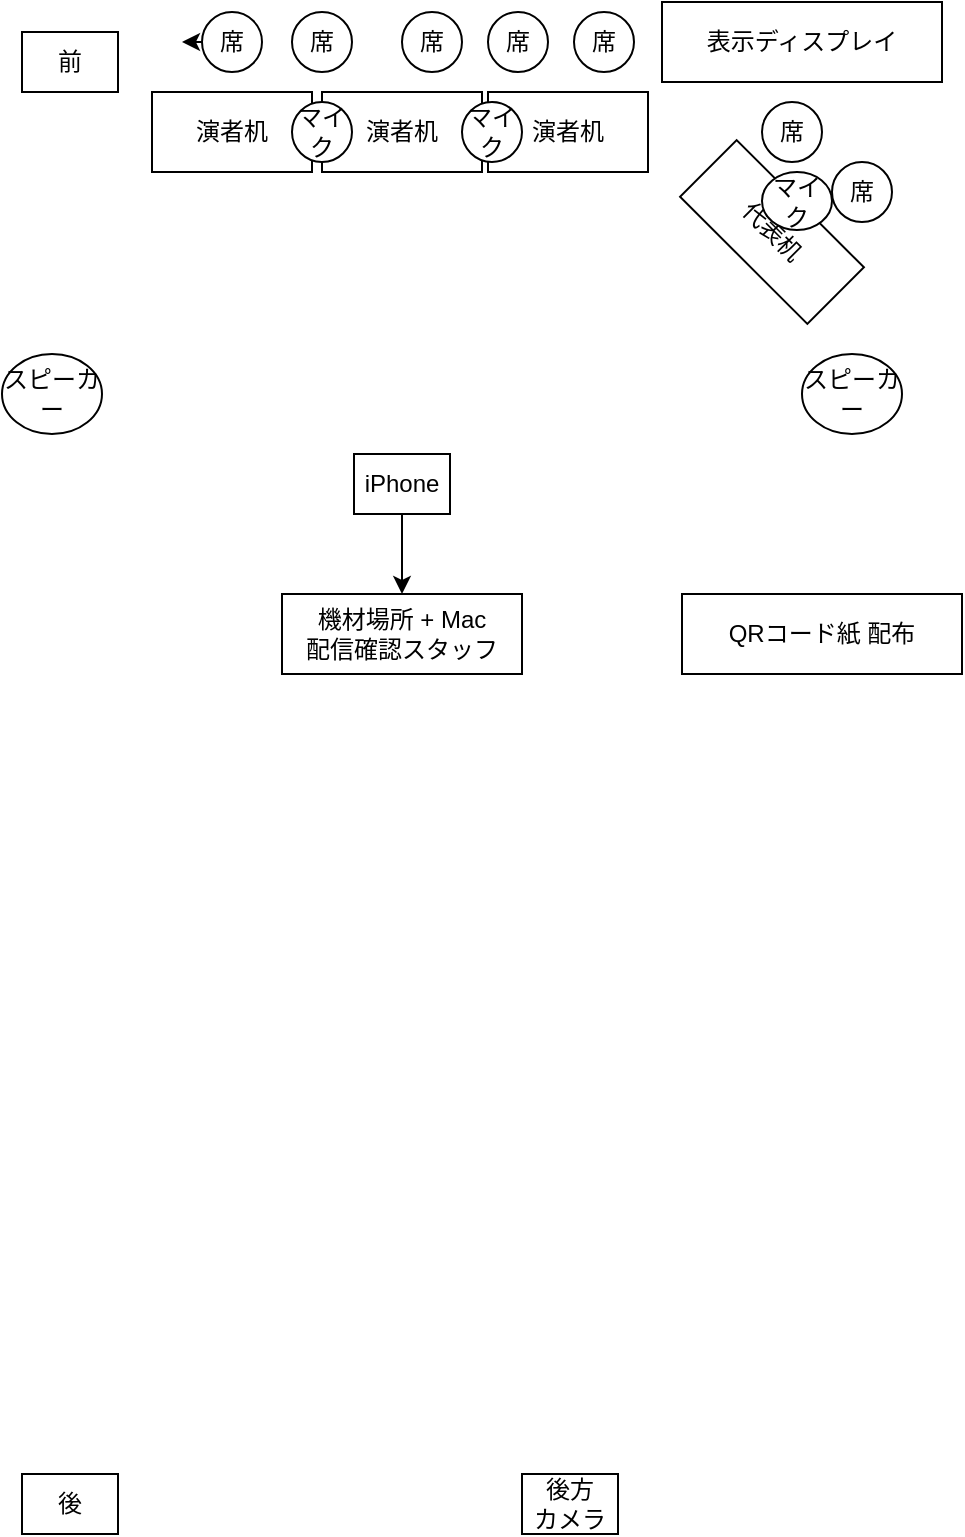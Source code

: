 <mxfile version="12.2.4" pages="1"><diagram id="eOF4Vr1scV9lLddSuIh4" name="Page-1"><mxGraphModel dx="670" dy="599" grid="1" gridSize="10" guides="1" tooltips="1" connect="1" arrows="1" fold="1" page="1" pageScale="1" pageWidth="827" pageHeight="1169" math="0" shadow="0"><root><mxCell id="0"/><mxCell id="1" parent="0"/><mxCell id="8" value="演者机" style="rounded=0;whiteSpace=wrap;html=1;" parent="1" vertex="1"><mxGeometry x="333" y="49" width="80" height="40" as="geometry"/></mxCell><mxCell id="9" value="代表机" style="rounded=0;whiteSpace=wrap;html=1;rotation=45;" parent="1" vertex="1"><mxGeometry x="430" y="99" width="90" height="40" as="geometry"/></mxCell><mxCell id="11" value="機材場所 + Mac&lt;br&gt;配信確認スタッフ" style="rounded=0;whiteSpace=wrap;html=1;" parent="1" vertex="1"><mxGeometry x="230" y="300" width="120" height="40" as="geometry"/></mxCell><mxCell id="61" style="edgeStyle=orthogonalEdgeStyle;rounded=0;orthogonalLoop=1;jettySize=auto;html=1;exitX=0;exitY=0.5;exitDx=0;exitDy=0;" parent="1" source="18" edge="1"><mxGeometry relative="1" as="geometry"><mxPoint x="180" y="24" as="targetPoint"/></mxGeometry></mxCell><mxCell id="18" value="席" style="ellipse;whiteSpace=wrap;html=1;" parent="1" vertex="1"><mxGeometry x="190" y="9" width="30" height="30" as="geometry"/></mxCell><mxCell id="20" value="席" style="ellipse;whiteSpace=wrap;html=1;" parent="1" vertex="1"><mxGeometry x="290" y="9" width="30" height="30" as="geometry"/></mxCell><mxCell id="21" value="席" style="ellipse;whiteSpace=wrap;html=1;" parent="1" vertex="1"><mxGeometry x="333" y="9" width="30" height="30" as="geometry"/></mxCell><mxCell id="22" value="席" style="ellipse;whiteSpace=wrap;html=1;" parent="1" vertex="1"><mxGeometry x="376" y="9" width="30" height="30" as="geometry"/></mxCell><mxCell id="23" value="席" style="ellipse;whiteSpace=wrap;html=1;" parent="1" vertex="1"><mxGeometry x="470" y="54" width="30" height="30" as="geometry"/></mxCell><mxCell id="24" value="席" style="ellipse;whiteSpace=wrap;html=1;" parent="1" vertex="1"><mxGeometry x="505" y="84" width="30" height="30" as="geometry"/></mxCell><mxCell id="60" style="edgeStyle=orthogonalEdgeStyle;rounded=0;orthogonalLoop=1;jettySize=auto;html=1;" parent="1" source="31" target="11" edge="1"><mxGeometry relative="1" as="geometry"/></mxCell><mxCell id="31" value="iPhone" style="rounded=0;whiteSpace=wrap;html=1;" parent="1" vertex="1"><mxGeometry x="266" y="230" width="48" height="30" as="geometry"/></mxCell><mxCell id="32" value="後方&lt;br&gt;カメラ" style="rounded=0;whiteSpace=wrap;html=1;" parent="1" vertex="1"><mxGeometry x="350" y="740" width="48" height="30" as="geometry"/></mxCell><mxCell id="33" value="前" style="rounded=0;whiteSpace=wrap;html=1;" parent="1" vertex="1"><mxGeometry x="100" y="19" width="48" height="30" as="geometry"/></mxCell><mxCell id="34" value="後" style="rounded=0;whiteSpace=wrap;html=1;" parent="1" vertex="1"><mxGeometry x="100" y="740" width="48" height="30" as="geometry"/></mxCell><mxCell id="36" value="スピーカー" style="ellipse;whiteSpace=wrap;html=1;" parent="1" vertex="1"><mxGeometry x="90" y="180" width="50" height="40" as="geometry"/></mxCell><mxCell id="37" value="スピーカー" style="ellipse;whiteSpace=wrap;html=1;" parent="1" vertex="1"><mxGeometry x="490" y="180" width="50" height="40" as="geometry"/></mxCell><mxCell id="43" value="席" style="ellipse;whiteSpace=wrap;html=1;" parent="1" vertex="1"><mxGeometry x="235" y="9" width="30" height="30" as="geometry"/></mxCell><mxCell id="45" value="表示ディスプレイ" style="rounded=0;whiteSpace=wrap;html=1;" parent="1" vertex="1"><mxGeometry x="420" y="4" width="140" height="40" as="geometry"/></mxCell><mxCell id="50" value="QRコード紙 配布" style="rounded=0;whiteSpace=wrap;html=1;" parent="1" vertex="1"><mxGeometry x="430" y="300" width="140" height="40" as="geometry"/></mxCell><mxCell id="52" value="演者机" style="rounded=0;whiteSpace=wrap;html=1;" parent="1" vertex="1"><mxGeometry x="250" y="49" width="80" height="40" as="geometry"/></mxCell><mxCell id="53" value="演者机" style="rounded=0;whiteSpace=wrap;html=1;" parent="1" vertex="1"><mxGeometry x="165" y="49" width="80" height="40" as="geometry"/></mxCell><mxCell id="57" value="マイク" style="ellipse;whiteSpace=wrap;html=1;" parent="1" vertex="1"><mxGeometry x="235" y="54" width="30" height="30" as="geometry"/></mxCell><mxCell id="58" value="マイク" style="ellipse;whiteSpace=wrap;html=1;" parent="1" vertex="1"><mxGeometry x="470" y="89" width="35" height="29" as="geometry"/></mxCell><mxCell id="59" value="マイク" style="ellipse;whiteSpace=wrap;html=1;" parent="1" vertex="1"><mxGeometry x="320" y="54" width="30" height="30" as="geometry"/></mxCell></root></mxGraphModel></diagram></mxfile>